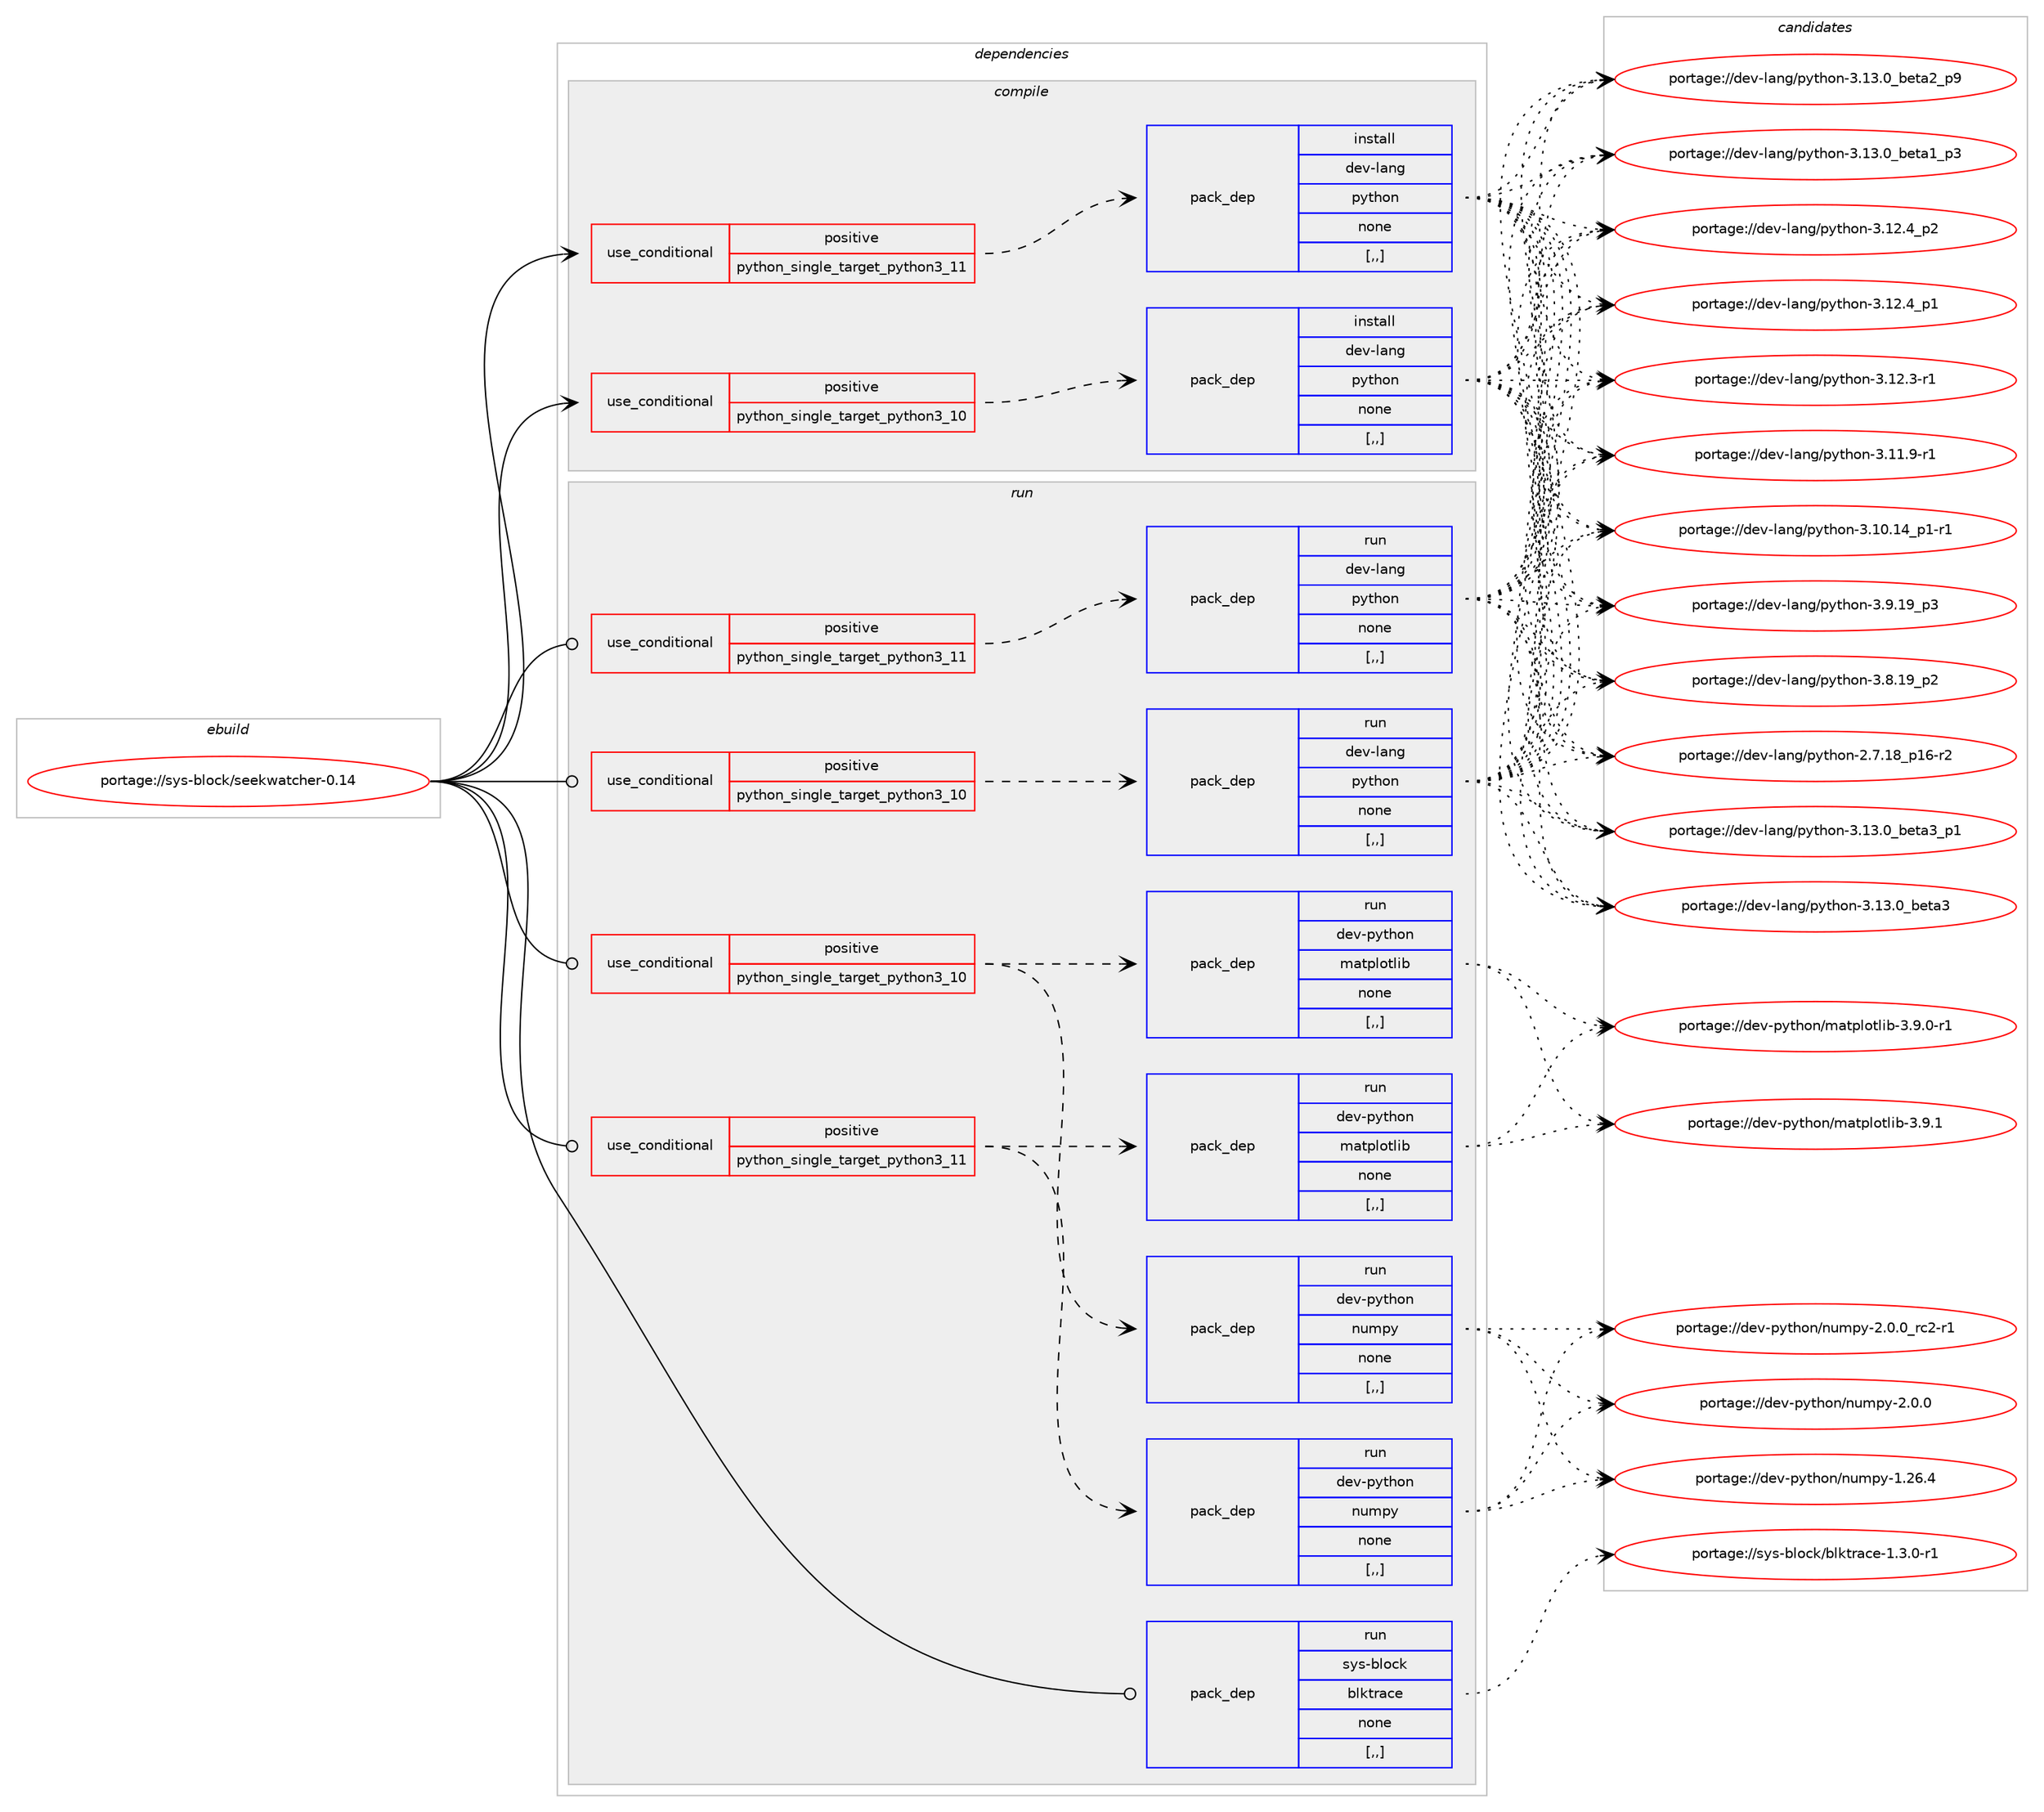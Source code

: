 digraph prolog {

# *************
# Graph options
# *************

newrank=true;
concentrate=true;
compound=true;
graph [rankdir=LR,fontname=Helvetica,fontsize=10,ranksep=1.5];#, ranksep=2.5, nodesep=0.2];
edge  [arrowhead=vee];
node  [fontname=Helvetica,fontsize=10];

# **********
# The ebuild
# **********

subgraph cluster_leftcol {
color=gray;
label=<<i>ebuild</i>>;
id [label="portage://sys-block/seekwatcher-0.14", color=red, width=4, href="../sys-block/seekwatcher-0.14.svg"];
}

# ****************
# The dependencies
# ****************

subgraph cluster_midcol {
color=gray;
label=<<i>dependencies</i>>;
subgraph cluster_compile {
fillcolor="#eeeeee";
style=filled;
label=<<i>compile</i>>;
subgraph cond113254 {
dependency426641 [label=<<TABLE BORDER="0" CELLBORDER="1" CELLSPACING="0" CELLPADDING="4"><TR><TD ROWSPAN="3" CELLPADDING="10">use_conditional</TD></TR><TR><TD>positive</TD></TR><TR><TD>python_single_target_python3_10</TD></TR></TABLE>>, shape=none, color=red];
subgraph pack310432 {
dependency426642 [label=<<TABLE BORDER="0" CELLBORDER="1" CELLSPACING="0" CELLPADDING="4" WIDTH="220"><TR><TD ROWSPAN="6" CELLPADDING="30">pack_dep</TD></TR><TR><TD WIDTH="110">install</TD></TR><TR><TD>dev-lang</TD></TR><TR><TD>python</TD></TR><TR><TD>none</TD></TR><TR><TD>[,,]</TD></TR></TABLE>>, shape=none, color=blue];
}
dependency426641:e -> dependency426642:w [weight=20,style="dashed",arrowhead="vee"];
}
id:e -> dependency426641:w [weight=20,style="solid",arrowhead="vee"];
subgraph cond113255 {
dependency426643 [label=<<TABLE BORDER="0" CELLBORDER="1" CELLSPACING="0" CELLPADDING="4"><TR><TD ROWSPAN="3" CELLPADDING="10">use_conditional</TD></TR><TR><TD>positive</TD></TR><TR><TD>python_single_target_python3_11</TD></TR></TABLE>>, shape=none, color=red];
subgraph pack310433 {
dependency426644 [label=<<TABLE BORDER="0" CELLBORDER="1" CELLSPACING="0" CELLPADDING="4" WIDTH="220"><TR><TD ROWSPAN="6" CELLPADDING="30">pack_dep</TD></TR><TR><TD WIDTH="110">install</TD></TR><TR><TD>dev-lang</TD></TR><TR><TD>python</TD></TR><TR><TD>none</TD></TR><TR><TD>[,,]</TD></TR></TABLE>>, shape=none, color=blue];
}
dependency426643:e -> dependency426644:w [weight=20,style="dashed",arrowhead="vee"];
}
id:e -> dependency426643:w [weight=20,style="solid",arrowhead="vee"];
}
subgraph cluster_compileandrun {
fillcolor="#eeeeee";
style=filled;
label=<<i>compile and run</i>>;
}
subgraph cluster_run {
fillcolor="#eeeeee";
style=filled;
label=<<i>run</i>>;
subgraph cond113256 {
dependency426645 [label=<<TABLE BORDER="0" CELLBORDER="1" CELLSPACING="0" CELLPADDING="4"><TR><TD ROWSPAN="3" CELLPADDING="10">use_conditional</TD></TR><TR><TD>positive</TD></TR><TR><TD>python_single_target_python3_10</TD></TR></TABLE>>, shape=none, color=red];
subgraph pack310434 {
dependency426646 [label=<<TABLE BORDER="0" CELLBORDER="1" CELLSPACING="0" CELLPADDING="4" WIDTH="220"><TR><TD ROWSPAN="6" CELLPADDING="30">pack_dep</TD></TR><TR><TD WIDTH="110">run</TD></TR><TR><TD>dev-lang</TD></TR><TR><TD>python</TD></TR><TR><TD>none</TD></TR><TR><TD>[,,]</TD></TR></TABLE>>, shape=none, color=blue];
}
dependency426645:e -> dependency426646:w [weight=20,style="dashed",arrowhead="vee"];
}
id:e -> dependency426645:w [weight=20,style="solid",arrowhead="odot"];
subgraph cond113257 {
dependency426647 [label=<<TABLE BORDER="0" CELLBORDER="1" CELLSPACING="0" CELLPADDING="4"><TR><TD ROWSPAN="3" CELLPADDING="10">use_conditional</TD></TR><TR><TD>positive</TD></TR><TR><TD>python_single_target_python3_10</TD></TR></TABLE>>, shape=none, color=red];
subgraph pack310435 {
dependency426648 [label=<<TABLE BORDER="0" CELLBORDER="1" CELLSPACING="0" CELLPADDING="4" WIDTH="220"><TR><TD ROWSPAN="6" CELLPADDING="30">pack_dep</TD></TR><TR><TD WIDTH="110">run</TD></TR><TR><TD>dev-python</TD></TR><TR><TD>matplotlib</TD></TR><TR><TD>none</TD></TR><TR><TD>[,,]</TD></TR></TABLE>>, shape=none, color=blue];
}
dependency426647:e -> dependency426648:w [weight=20,style="dashed",arrowhead="vee"];
subgraph pack310436 {
dependency426649 [label=<<TABLE BORDER="0" CELLBORDER="1" CELLSPACING="0" CELLPADDING="4" WIDTH="220"><TR><TD ROWSPAN="6" CELLPADDING="30">pack_dep</TD></TR><TR><TD WIDTH="110">run</TD></TR><TR><TD>dev-python</TD></TR><TR><TD>numpy</TD></TR><TR><TD>none</TD></TR><TR><TD>[,,]</TD></TR></TABLE>>, shape=none, color=blue];
}
dependency426647:e -> dependency426649:w [weight=20,style="dashed",arrowhead="vee"];
}
id:e -> dependency426647:w [weight=20,style="solid",arrowhead="odot"];
subgraph cond113258 {
dependency426650 [label=<<TABLE BORDER="0" CELLBORDER="1" CELLSPACING="0" CELLPADDING="4"><TR><TD ROWSPAN="3" CELLPADDING="10">use_conditional</TD></TR><TR><TD>positive</TD></TR><TR><TD>python_single_target_python3_11</TD></TR></TABLE>>, shape=none, color=red];
subgraph pack310437 {
dependency426651 [label=<<TABLE BORDER="0" CELLBORDER="1" CELLSPACING="0" CELLPADDING="4" WIDTH="220"><TR><TD ROWSPAN="6" CELLPADDING="30">pack_dep</TD></TR><TR><TD WIDTH="110">run</TD></TR><TR><TD>dev-lang</TD></TR><TR><TD>python</TD></TR><TR><TD>none</TD></TR><TR><TD>[,,]</TD></TR></TABLE>>, shape=none, color=blue];
}
dependency426650:e -> dependency426651:w [weight=20,style="dashed",arrowhead="vee"];
}
id:e -> dependency426650:w [weight=20,style="solid",arrowhead="odot"];
subgraph cond113259 {
dependency426652 [label=<<TABLE BORDER="0" CELLBORDER="1" CELLSPACING="0" CELLPADDING="4"><TR><TD ROWSPAN="3" CELLPADDING="10">use_conditional</TD></TR><TR><TD>positive</TD></TR><TR><TD>python_single_target_python3_11</TD></TR></TABLE>>, shape=none, color=red];
subgraph pack310438 {
dependency426653 [label=<<TABLE BORDER="0" CELLBORDER="1" CELLSPACING="0" CELLPADDING="4" WIDTH="220"><TR><TD ROWSPAN="6" CELLPADDING="30">pack_dep</TD></TR><TR><TD WIDTH="110">run</TD></TR><TR><TD>dev-python</TD></TR><TR><TD>matplotlib</TD></TR><TR><TD>none</TD></TR><TR><TD>[,,]</TD></TR></TABLE>>, shape=none, color=blue];
}
dependency426652:e -> dependency426653:w [weight=20,style="dashed",arrowhead="vee"];
subgraph pack310439 {
dependency426654 [label=<<TABLE BORDER="0" CELLBORDER="1" CELLSPACING="0" CELLPADDING="4" WIDTH="220"><TR><TD ROWSPAN="6" CELLPADDING="30">pack_dep</TD></TR><TR><TD WIDTH="110">run</TD></TR><TR><TD>dev-python</TD></TR><TR><TD>numpy</TD></TR><TR><TD>none</TD></TR><TR><TD>[,,]</TD></TR></TABLE>>, shape=none, color=blue];
}
dependency426652:e -> dependency426654:w [weight=20,style="dashed",arrowhead="vee"];
}
id:e -> dependency426652:w [weight=20,style="solid",arrowhead="odot"];
subgraph pack310440 {
dependency426655 [label=<<TABLE BORDER="0" CELLBORDER="1" CELLSPACING="0" CELLPADDING="4" WIDTH="220"><TR><TD ROWSPAN="6" CELLPADDING="30">pack_dep</TD></TR><TR><TD WIDTH="110">run</TD></TR><TR><TD>sys-block</TD></TR><TR><TD>blktrace</TD></TR><TR><TD>none</TD></TR><TR><TD>[,,]</TD></TR></TABLE>>, shape=none, color=blue];
}
id:e -> dependency426655:w [weight=20,style="solid",arrowhead="odot"];
}
}

# **************
# The candidates
# **************

subgraph cluster_choices {
rank=same;
color=gray;
label=<<i>candidates</i>>;

subgraph choice310432 {
color=black;
nodesep=1;
choice10010111845108971101034711212111610411111045514649514648959810111697519511249 [label="portage://dev-lang/python-3.13.0_beta3_p1", color=red, width=4,href="../dev-lang/python-3.13.0_beta3_p1.svg"];
choice1001011184510897110103471121211161041111104551464951464895981011169751 [label="portage://dev-lang/python-3.13.0_beta3", color=red, width=4,href="../dev-lang/python-3.13.0_beta3.svg"];
choice10010111845108971101034711212111610411111045514649514648959810111697509511257 [label="portage://dev-lang/python-3.13.0_beta2_p9", color=red, width=4,href="../dev-lang/python-3.13.0_beta2_p9.svg"];
choice10010111845108971101034711212111610411111045514649514648959810111697499511251 [label="portage://dev-lang/python-3.13.0_beta1_p3", color=red, width=4,href="../dev-lang/python-3.13.0_beta1_p3.svg"];
choice100101118451089711010347112121116104111110455146495046529511250 [label="portage://dev-lang/python-3.12.4_p2", color=red, width=4,href="../dev-lang/python-3.12.4_p2.svg"];
choice100101118451089711010347112121116104111110455146495046529511249 [label="portage://dev-lang/python-3.12.4_p1", color=red, width=4,href="../dev-lang/python-3.12.4_p1.svg"];
choice100101118451089711010347112121116104111110455146495046514511449 [label="portage://dev-lang/python-3.12.3-r1", color=red, width=4,href="../dev-lang/python-3.12.3-r1.svg"];
choice100101118451089711010347112121116104111110455146494946574511449 [label="portage://dev-lang/python-3.11.9-r1", color=red, width=4,href="../dev-lang/python-3.11.9-r1.svg"];
choice100101118451089711010347112121116104111110455146494846495295112494511449 [label="portage://dev-lang/python-3.10.14_p1-r1", color=red, width=4,href="../dev-lang/python-3.10.14_p1-r1.svg"];
choice100101118451089711010347112121116104111110455146574649579511251 [label="portage://dev-lang/python-3.9.19_p3", color=red, width=4,href="../dev-lang/python-3.9.19_p3.svg"];
choice100101118451089711010347112121116104111110455146564649579511250 [label="portage://dev-lang/python-3.8.19_p2", color=red, width=4,href="../dev-lang/python-3.8.19_p2.svg"];
choice100101118451089711010347112121116104111110455046554649569511249544511450 [label="portage://dev-lang/python-2.7.18_p16-r2", color=red, width=4,href="../dev-lang/python-2.7.18_p16-r2.svg"];
dependency426642:e -> choice10010111845108971101034711212111610411111045514649514648959810111697519511249:w [style=dotted,weight="100"];
dependency426642:e -> choice1001011184510897110103471121211161041111104551464951464895981011169751:w [style=dotted,weight="100"];
dependency426642:e -> choice10010111845108971101034711212111610411111045514649514648959810111697509511257:w [style=dotted,weight="100"];
dependency426642:e -> choice10010111845108971101034711212111610411111045514649514648959810111697499511251:w [style=dotted,weight="100"];
dependency426642:e -> choice100101118451089711010347112121116104111110455146495046529511250:w [style=dotted,weight="100"];
dependency426642:e -> choice100101118451089711010347112121116104111110455146495046529511249:w [style=dotted,weight="100"];
dependency426642:e -> choice100101118451089711010347112121116104111110455146495046514511449:w [style=dotted,weight="100"];
dependency426642:e -> choice100101118451089711010347112121116104111110455146494946574511449:w [style=dotted,weight="100"];
dependency426642:e -> choice100101118451089711010347112121116104111110455146494846495295112494511449:w [style=dotted,weight="100"];
dependency426642:e -> choice100101118451089711010347112121116104111110455146574649579511251:w [style=dotted,weight="100"];
dependency426642:e -> choice100101118451089711010347112121116104111110455146564649579511250:w [style=dotted,weight="100"];
dependency426642:e -> choice100101118451089711010347112121116104111110455046554649569511249544511450:w [style=dotted,weight="100"];
}
subgraph choice310433 {
color=black;
nodesep=1;
choice10010111845108971101034711212111610411111045514649514648959810111697519511249 [label="portage://dev-lang/python-3.13.0_beta3_p1", color=red, width=4,href="../dev-lang/python-3.13.0_beta3_p1.svg"];
choice1001011184510897110103471121211161041111104551464951464895981011169751 [label="portage://dev-lang/python-3.13.0_beta3", color=red, width=4,href="../dev-lang/python-3.13.0_beta3.svg"];
choice10010111845108971101034711212111610411111045514649514648959810111697509511257 [label="portage://dev-lang/python-3.13.0_beta2_p9", color=red, width=4,href="../dev-lang/python-3.13.0_beta2_p9.svg"];
choice10010111845108971101034711212111610411111045514649514648959810111697499511251 [label="portage://dev-lang/python-3.13.0_beta1_p3", color=red, width=4,href="../dev-lang/python-3.13.0_beta1_p3.svg"];
choice100101118451089711010347112121116104111110455146495046529511250 [label="portage://dev-lang/python-3.12.4_p2", color=red, width=4,href="../dev-lang/python-3.12.4_p2.svg"];
choice100101118451089711010347112121116104111110455146495046529511249 [label="portage://dev-lang/python-3.12.4_p1", color=red, width=4,href="../dev-lang/python-3.12.4_p1.svg"];
choice100101118451089711010347112121116104111110455146495046514511449 [label="portage://dev-lang/python-3.12.3-r1", color=red, width=4,href="../dev-lang/python-3.12.3-r1.svg"];
choice100101118451089711010347112121116104111110455146494946574511449 [label="portage://dev-lang/python-3.11.9-r1", color=red, width=4,href="../dev-lang/python-3.11.9-r1.svg"];
choice100101118451089711010347112121116104111110455146494846495295112494511449 [label="portage://dev-lang/python-3.10.14_p1-r1", color=red, width=4,href="../dev-lang/python-3.10.14_p1-r1.svg"];
choice100101118451089711010347112121116104111110455146574649579511251 [label="portage://dev-lang/python-3.9.19_p3", color=red, width=4,href="../dev-lang/python-3.9.19_p3.svg"];
choice100101118451089711010347112121116104111110455146564649579511250 [label="portage://dev-lang/python-3.8.19_p2", color=red, width=4,href="../dev-lang/python-3.8.19_p2.svg"];
choice100101118451089711010347112121116104111110455046554649569511249544511450 [label="portage://dev-lang/python-2.7.18_p16-r2", color=red, width=4,href="../dev-lang/python-2.7.18_p16-r2.svg"];
dependency426644:e -> choice10010111845108971101034711212111610411111045514649514648959810111697519511249:w [style=dotted,weight="100"];
dependency426644:e -> choice1001011184510897110103471121211161041111104551464951464895981011169751:w [style=dotted,weight="100"];
dependency426644:e -> choice10010111845108971101034711212111610411111045514649514648959810111697509511257:w [style=dotted,weight="100"];
dependency426644:e -> choice10010111845108971101034711212111610411111045514649514648959810111697499511251:w [style=dotted,weight="100"];
dependency426644:e -> choice100101118451089711010347112121116104111110455146495046529511250:w [style=dotted,weight="100"];
dependency426644:e -> choice100101118451089711010347112121116104111110455146495046529511249:w [style=dotted,weight="100"];
dependency426644:e -> choice100101118451089711010347112121116104111110455146495046514511449:w [style=dotted,weight="100"];
dependency426644:e -> choice100101118451089711010347112121116104111110455146494946574511449:w [style=dotted,weight="100"];
dependency426644:e -> choice100101118451089711010347112121116104111110455146494846495295112494511449:w [style=dotted,weight="100"];
dependency426644:e -> choice100101118451089711010347112121116104111110455146574649579511251:w [style=dotted,weight="100"];
dependency426644:e -> choice100101118451089711010347112121116104111110455146564649579511250:w [style=dotted,weight="100"];
dependency426644:e -> choice100101118451089711010347112121116104111110455046554649569511249544511450:w [style=dotted,weight="100"];
}
subgraph choice310434 {
color=black;
nodesep=1;
choice10010111845108971101034711212111610411111045514649514648959810111697519511249 [label="portage://dev-lang/python-3.13.0_beta3_p1", color=red, width=4,href="../dev-lang/python-3.13.0_beta3_p1.svg"];
choice1001011184510897110103471121211161041111104551464951464895981011169751 [label="portage://dev-lang/python-3.13.0_beta3", color=red, width=4,href="../dev-lang/python-3.13.0_beta3.svg"];
choice10010111845108971101034711212111610411111045514649514648959810111697509511257 [label="portage://dev-lang/python-3.13.0_beta2_p9", color=red, width=4,href="../dev-lang/python-3.13.0_beta2_p9.svg"];
choice10010111845108971101034711212111610411111045514649514648959810111697499511251 [label="portage://dev-lang/python-3.13.0_beta1_p3", color=red, width=4,href="../dev-lang/python-3.13.0_beta1_p3.svg"];
choice100101118451089711010347112121116104111110455146495046529511250 [label="portage://dev-lang/python-3.12.4_p2", color=red, width=4,href="../dev-lang/python-3.12.4_p2.svg"];
choice100101118451089711010347112121116104111110455146495046529511249 [label="portage://dev-lang/python-3.12.4_p1", color=red, width=4,href="../dev-lang/python-3.12.4_p1.svg"];
choice100101118451089711010347112121116104111110455146495046514511449 [label="portage://dev-lang/python-3.12.3-r1", color=red, width=4,href="../dev-lang/python-3.12.3-r1.svg"];
choice100101118451089711010347112121116104111110455146494946574511449 [label="portage://dev-lang/python-3.11.9-r1", color=red, width=4,href="../dev-lang/python-3.11.9-r1.svg"];
choice100101118451089711010347112121116104111110455146494846495295112494511449 [label="portage://dev-lang/python-3.10.14_p1-r1", color=red, width=4,href="../dev-lang/python-3.10.14_p1-r1.svg"];
choice100101118451089711010347112121116104111110455146574649579511251 [label="portage://dev-lang/python-3.9.19_p3", color=red, width=4,href="../dev-lang/python-3.9.19_p3.svg"];
choice100101118451089711010347112121116104111110455146564649579511250 [label="portage://dev-lang/python-3.8.19_p2", color=red, width=4,href="../dev-lang/python-3.8.19_p2.svg"];
choice100101118451089711010347112121116104111110455046554649569511249544511450 [label="portage://dev-lang/python-2.7.18_p16-r2", color=red, width=4,href="../dev-lang/python-2.7.18_p16-r2.svg"];
dependency426646:e -> choice10010111845108971101034711212111610411111045514649514648959810111697519511249:w [style=dotted,weight="100"];
dependency426646:e -> choice1001011184510897110103471121211161041111104551464951464895981011169751:w [style=dotted,weight="100"];
dependency426646:e -> choice10010111845108971101034711212111610411111045514649514648959810111697509511257:w [style=dotted,weight="100"];
dependency426646:e -> choice10010111845108971101034711212111610411111045514649514648959810111697499511251:w [style=dotted,weight="100"];
dependency426646:e -> choice100101118451089711010347112121116104111110455146495046529511250:w [style=dotted,weight="100"];
dependency426646:e -> choice100101118451089711010347112121116104111110455146495046529511249:w [style=dotted,weight="100"];
dependency426646:e -> choice100101118451089711010347112121116104111110455146495046514511449:w [style=dotted,weight="100"];
dependency426646:e -> choice100101118451089711010347112121116104111110455146494946574511449:w [style=dotted,weight="100"];
dependency426646:e -> choice100101118451089711010347112121116104111110455146494846495295112494511449:w [style=dotted,weight="100"];
dependency426646:e -> choice100101118451089711010347112121116104111110455146574649579511251:w [style=dotted,weight="100"];
dependency426646:e -> choice100101118451089711010347112121116104111110455146564649579511250:w [style=dotted,weight="100"];
dependency426646:e -> choice100101118451089711010347112121116104111110455046554649569511249544511450:w [style=dotted,weight="100"];
}
subgraph choice310435 {
color=black;
nodesep=1;
choice10010111845112121116104111110471099711611210811111610810598455146574649 [label="portage://dev-python/matplotlib-3.9.1", color=red, width=4,href="../dev-python/matplotlib-3.9.1.svg"];
choice100101118451121211161041111104710997116112108111116108105984551465746484511449 [label="portage://dev-python/matplotlib-3.9.0-r1", color=red, width=4,href="../dev-python/matplotlib-3.9.0-r1.svg"];
dependency426648:e -> choice10010111845112121116104111110471099711611210811111610810598455146574649:w [style=dotted,weight="100"];
dependency426648:e -> choice100101118451121211161041111104710997116112108111116108105984551465746484511449:w [style=dotted,weight="100"];
}
subgraph choice310436 {
color=black;
nodesep=1;
choice10010111845112121116104111110471101171091121214550464846489511499504511449 [label="portage://dev-python/numpy-2.0.0_rc2-r1", color=red, width=4,href="../dev-python/numpy-2.0.0_rc2-r1.svg"];
choice1001011184511212111610411111047110117109112121455046484648 [label="portage://dev-python/numpy-2.0.0", color=red, width=4,href="../dev-python/numpy-2.0.0.svg"];
choice100101118451121211161041111104711011710911212145494650544652 [label="portage://dev-python/numpy-1.26.4", color=red, width=4,href="../dev-python/numpy-1.26.4.svg"];
dependency426649:e -> choice10010111845112121116104111110471101171091121214550464846489511499504511449:w [style=dotted,weight="100"];
dependency426649:e -> choice1001011184511212111610411111047110117109112121455046484648:w [style=dotted,weight="100"];
dependency426649:e -> choice100101118451121211161041111104711011710911212145494650544652:w [style=dotted,weight="100"];
}
subgraph choice310437 {
color=black;
nodesep=1;
choice10010111845108971101034711212111610411111045514649514648959810111697519511249 [label="portage://dev-lang/python-3.13.0_beta3_p1", color=red, width=4,href="../dev-lang/python-3.13.0_beta3_p1.svg"];
choice1001011184510897110103471121211161041111104551464951464895981011169751 [label="portage://dev-lang/python-3.13.0_beta3", color=red, width=4,href="../dev-lang/python-3.13.0_beta3.svg"];
choice10010111845108971101034711212111610411111045514649514648959810111697509511257 [label="portage://dev-lang/python-3.13.0_beta2_p9", color=red, width=4,href="../dev-lang/python-3.13.0_beta2_p9.svg"];
choice10010111845108971101034711212111610411111045514649514648959810111697499511251 [label="portage://dev-lang/python-3.13.0_beta1_p3", color=red, width=4,href="../dev-lang/python-3.13.0_beta1_p3.svg"];
choice100101118451089711010347112121116104111110455146495046529511250 [label="portage://dev-lang/python-3.12.4_p2", color=red, width=4,href="../dev-lang/python-3.12.4_p2.svg"];
choice100101118451089711010347112121116104111110455146495046529511249 [label="portage://dev-lang/python-3.12.4_p1", color=red, width=4,href="../dev-lang/python-3.12.4_p1.svg"];
choice100101118451089711010347112121116104111110455146495046514511449 [label="portage://dev-lang/python-3.12.3-r1", color=red, width=4,href="../dev-lang/python-3.12.3-r1.svg"];
choice100101118451089711010347112121116104111110455146494946574511449 [label="portage://dev-lang/python-3.11.9-r1", color=red, width=4,href="../dev-lang/python-3.11.9-r1.svg"];
choice100101118451089711010347112121116104111110455146494846495295112494511449 [label="portage://dev-lang/python-3.10.14_p1-r1", color=red, width=4,href="../dev-lang/python-3.10.14_p1-r1.svg"];
choice100101118451089711010347112121116104111110455146574649579511251 [label="portage://dev-lang/python-3.9.19_p3", color=red, width=4,href="../dev-lang/python-3.9.19_p3.svg"];
choice100101118451089711010347112121116104111110455146564649579511250 [label="portage://dev-lang/python-3.8.19_p2", color=red, width=4,href="../dev-lang/python-3.8.19_p2.svg"];
choice100101118451089711010347112121116104111110455046554649569511249544511450 [label="portage://dev-lang/python-2.7.18_p16-r2", color=red, width=4,href="../dev-lang/python-2.7.18_p16-r2.svg"];
dependency426651:e -> choice10010111845108971101034711212111610411111045514649514648959810111697519511249:w [style=dotted,weight="100"];
dependency426651:e -> choice1001011184510897110103471121211161041111104551464951464895981011169751:w [style=dotted,weight="100"];
dependency426651:e -> choice10010111845108971101034711212111610411111045514649514648959810111697509511257:w [style=dotted,weight="100"];
dependency426651:e -> choice10010111845108971101034711212111610411111045514649514648959810111697499511251:w [style=dotted,weight="100"];
dependency426651:e -> choice100101118451089711010347112121116104111110455146495046529511250:w [style=dotted,weight="100"];
dependency426651:e -> choice100101118451089711010347112121116104111110455146495046529511249:w [style=dotted,weight="100"];
dependency426651:e -> choice100101118451089711010347112121116104111110455146495046514511449:w [style=dotted,weight="100"];
dependency426651:e -> choice100101118451089711010347112121116104111110455146494946574511449:w [style=dotted,weight="100"];
dependency426651:e -> choice100101118451089711010347112121116104111110455146494846495295112494511449:w [style=dotted,weight="100"];
dependency426651:e -> choice100101118451089711010347112121116104111110455146574649579511251:w [style=dotted,weight="100"];
dependency426651:e -> choice100101118451089711010347112121116104111110455146564649579511250:w [style=dotted,weight="100"];
dependency426651:e -> choice100101118451089711010347112121116104111110455046554649569511249544511450:w [style=dotted,weight="100"];
}
subgraph choice310438 {
color=black;
nodesep=1;
choice10010111845112121116104111110471099711611210811111610810598455146574649 [label="portage://dev-python/matplotlib-3.9.1", color=red, width=4,href="../dev-python/matplotlib-3.9.1.svg"];
choice100101118451121211161041111104710997116112108111116108105984551465746484511449 [label="portage://dev-python/matplotlib-3.9.0-r1", color=red, width=4,href="../dev-python/matplotlib-3.9.0-r1.svg"];
dependency426653:e -> choice10010111845112121116104111110471099711611210811111610810598455146574649:w [style=dotted,weight="100"];
dependency426653:e -> choice100101118451121211161041111104710997116112108111116108105984551465746484511449:w [style=dotted,weight="100"];
}
subgraph choice310439 {
color=black;
nodesep=1;
choice10010111845112121116104111110471101171091121214550464846489511499504511449 [label="portage://dev-python/numpy-2.0.0_rc2-r1", color=red, width=4,href="../dev-python/numpy-2.0.0_rc2-r1.svg"];
choice1001011184511212111610411111047110117109112121455046484648 [label="portage://dev-python/numpy-2.0.0", color=red, width=4,href="../dev-python/numpy-2.0.0.svg"];
choice100101118451121211161041111104711011710911212145494650544652 [label="portage://dev-python/numpy-1.26.4", color=red, width=4,href="../dev-python/numpy-1.26.4.svg"];
dependency426654:e -> choice10010111845112121116104111110471101171091121214550464846489511499504511449:w [style=dotted,weight="100"];
dependency426654:e -> choice1001011184511212111610411111047110117109112121455046484648:w [style=dotted,weight="100"];
dependency426654:e -> choice100101118451121211161041111104711011710911212145494650544652:w [style=dotted,weight="100"];
}
subgraph choice310440 {
color=black;
nodesep=1;
choice115121115459810811199107479810810711611497991014549465146484511449 [label="portage://sys-block/blktrace-1.3.0-r1", color=red, width=4,href="../sys-block/blktrace-1.3.0-r1.svg"];
dependency426655:e -> choice115121115459810811199107479810810711611497991014549465146484511449:w [style=dotted,weight="100"];
}
}

}
